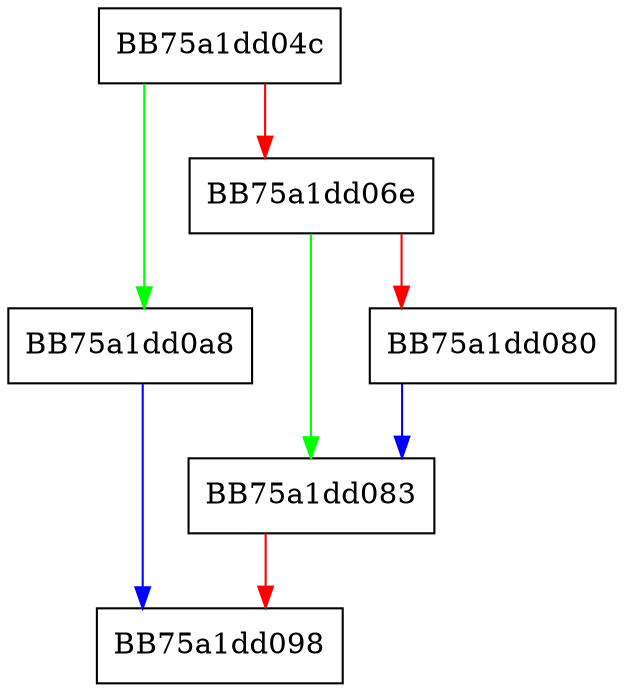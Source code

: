 digraph append {
  node [shape="box"];
  graph [splines=ortho];
  BB75a1dd04c -> BB75a1dd0a8 [color="green"];
  BB75a1dd04c -> BB75a1dd06e [color="red"];
  BB75a1dd06e -> BB75a1dd083 [color="green"];
  BB75a1dd06e -> BB75a1dd080 [color="red"];
  BB75a1dd080 -> BB75a1dd083 [color="blue"];
  BB75a1dd083 -> BB75a1dd098 [color="red"];
  BB75a1dd0a8 -> BB75a1dd098 [color="blue"];
}